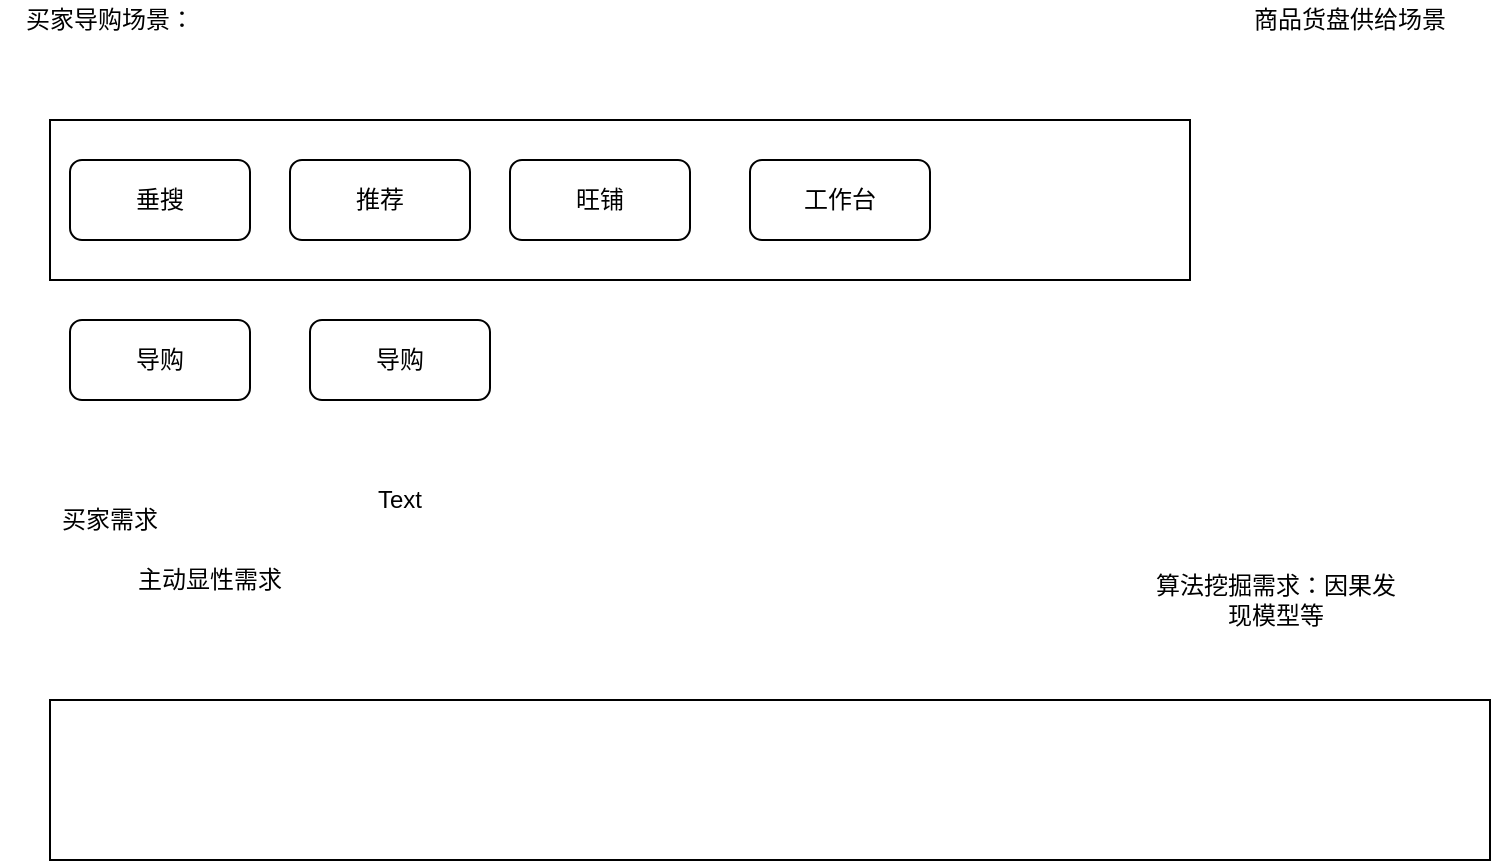 <mxfile version="14.8.3" type="github">
  <diagram id="IdMVkafQGEphkV8RRrkL" name="Page-1">
    <mxGraphModel dx="925" dy="578" grid="1" gridSize="10" guides="1" tooltips="1" connect="1" arrows="1" fold="1" page="1" pageScale="1" pageWidth="827" pageHeight="1169" math="0" shadow="0">
      <root>
        <mxCell id="0" />
        <mxCell id="1" parent="0" />
        <mxCell id="VxQ7woKLR5Lcuw_jpnHq-1" value="" style="rounded=0;whiteSpace=wrap;html=1;" parent="1" vertex="1">
          <mxGeometry x="40" y="420" width="720" height="80" as="geometry" />
        </mxCell>
        <mxCell id="VxQ7woKLR5Lcuw_jpnHq-2" value="" style="rounded=0;whiteSpace=wrap;html=1;" parent="1" vertex="1">
          <mxGeometry x="40" y="130" width="570" height="80" as="geometry" />
        </mxCell>
        <mxCell id="gR2ANUhk0e7g1Bp6swf8-1" value="Text" style="text;html=1;strokeColor=none;fillColor=none;align=center;verticalAlign=middle;whiteSpace=wrap;rounded=0;" parent="1" vertex="1">
          <mxGeometry x="195" y="310" width="40" height="20" as="geometry" />
        </mxCell>
        <mxCell id="gR2ANUhk0e7g1Bp6swf8-2" value="买家导购场景：" style="text;html=1;strokeColor=none;fillColor=none;align=center;verticalAlign=middle;whiteSpace=wrap;rounded=0;" parent="1" vertex="1">
          <mxGeometry x="15" y="70" width="110" height="20" as="geometry" />
        </mxCell>
        <mxCell id="gR2ANUhk0e7g1Bp6swf8-3" value="买家需求" style="text;html=1;strokeColor=none;fillColor=none;align=center;verticalAlign=middle;whiteSpace=wrap;rounded=0;" parent="1" vertex="1">
          <mxGeometry x="40" y="320" width="60" height="20" as="geometry" />
        </mxCell>
        <mxCell id="gR2ANUhk0e7g1Bp6swf8-4" value="主动显性需求" style="text;html=1;strokeColor=none;fillColor=none;align=center;verticalAlign=middle;whiteSpace=wrap;rounded=0;" parent="1" vertex="1">
          <mxGeometry x="80" y="350" width="80" height="20" as="geometry" />
        </mxCell>
        <mxCell id="gR2ANUhk0e7g1Bp6swf8-5" value="算法挖掘需求：因果发现模型等" style="text;html=1;strokeColor=none;fillColor=none;align=center;verticalAlign=middle;whiteSpace=wrap;rounded=0;" parent="1" vertex="1">
          <mxGeometry x="590" y="360" width="126" height="20" as="geometry" />
        </mxCell>
        <mxCell id="gR2ANUhk0e7g1Bp6swf8-6" value="垂搜" style="rounded=1;whiteSpace=wrap;html=1;" parent="1" vertex="1">
          <mxGeometry x="50" y="150" width="90" height="40" as="geometry" />
        </mxCell>
        <mxCell id="gR2ANUhk0e7g1Bp6swf8-7" value="导购" style="rounded=1;whiteSpace=wrap;html=1;" parent="1" vertex="1">
          <mxGeometry x="50" y="230" width="90" height="40" as="geometry" />
        </mxCell>
        <mxCell id="gR2ANUhk0e7g1Bp6swf8-8" value="导购" style="rounded=1;whiteSpace=wrap;html=1;" parent="1" vertex="1">
          <mxGeometry x="170" y="230" width="90" height="40" as="geometry" />
        </mxCell>
        <mxCell id="gR2ANUhk0e7g1Bp6swf8-9" value="商品货盘供给场景" style="text;html=1;strokeColor=none;fillColor=none;align=center;verticalAlign=middle;whiteSpace=wrap;rounded=0;" parent="1" vertex="1">
          <mxGeometry x="630" y="70" width="120" height="20" as="geometry" />
        </mxCell>
        <mxCell id="GI7GzQgG5lNsB9hwAz22-1" value="推荐" style="rounded=1;whiteSpace=wrap;html=1;" vertex="1" parent="1">
          <mxGeometry x="160" y="150" width="90" height="40" as="geometry" />
        </mxCell>
        <mxCell id="GI7GzQgG5lNsB9hwAz22-2" value="旺铺" style="rounded=1;whiteSpace=wrap;html=1;" vertex="1" parent="1">
          <mxGeometry x="270" y="150" width="90" height="40" as="geometry" />
        </mxCell>
        <mxCell id="GI7GzQgG5lNsB9hwAz22-3" value="工作台" style="rounded=1;whiteSpace=wrap;html=1;" vertex="1" parent="1">
          <mxGeometry x="390" y="150" width="90" height="40" as="geometry" />
        </mxCell>
      </root>
    </mxGraphModel>
  </diagram>
</mxfile>
